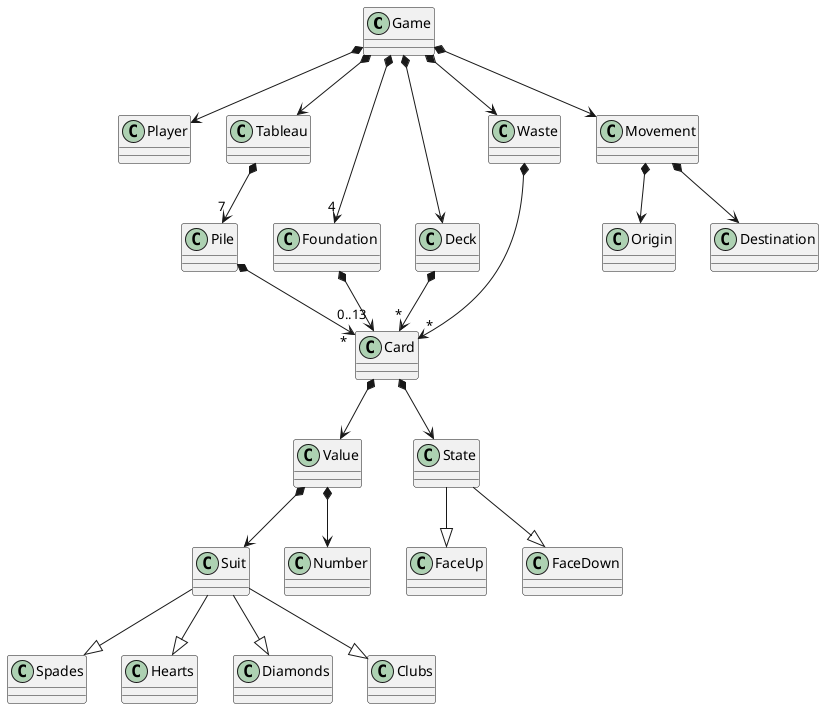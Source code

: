 @startuml Domain Model

Game *--> Player
Game *--> Tableau
Game *--> "4" Foundation
Game *--> Deck
Game *--> Waste
Game *--> Movement

Movement *--> Origin
Movement *--> Destination

Foundation *--> "0..13" Card
Tableau *--> "7" Pile
Pile *-->"*" Card
Deck *-->"*" Card
Waste *-->"*" Card

Card *--> Value
Card *--> State

State --|> FaceUp
State --|> FaceDown

Value *--> Suit
Value *--> Number

Suit --|> Spades
Suit --|> Hearts
Suit --|> Diamonds
Suit --|> Clubs

@enduml

